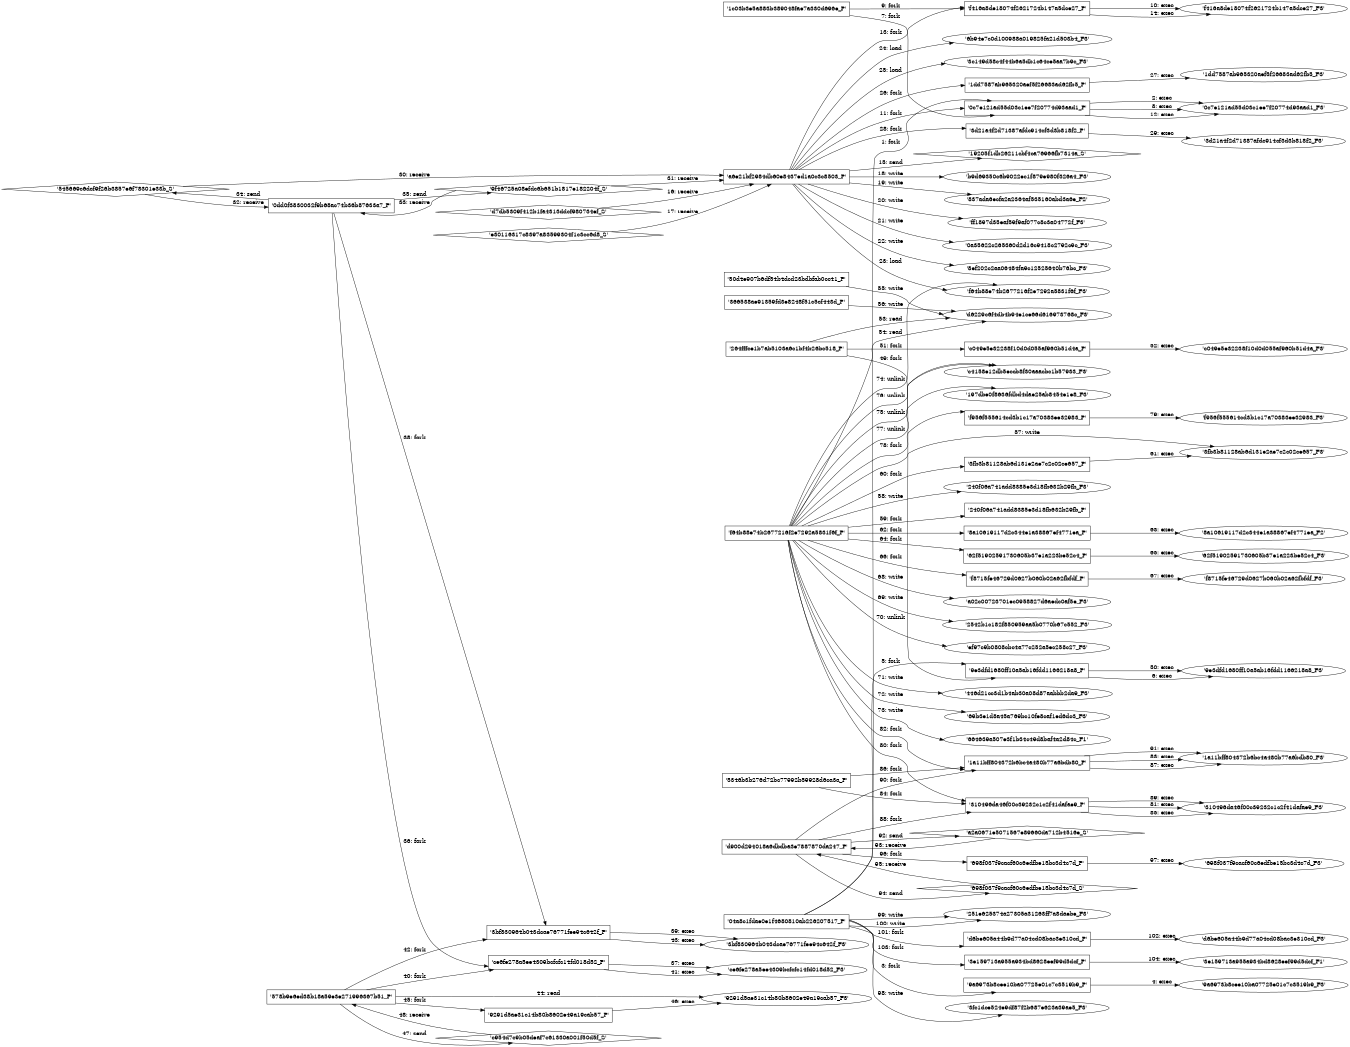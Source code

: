 digraph "D:\Learning\Paper\apt\基于CTI的攻击预警\Dataset\攻击图\ASGfromALLCTI\Cryptomining Campaign Returns Coal and Not Diamond.dot" {
rankdir="LR"
size="9"
fixedsize="false"
splines="true"
nodesep=0.3
ranksep=0
fontsize=10
overlap="scalexy"
engine= "neato"
	"'04a8c1fdae0e1f4680810ab226207517_P'" [node_type=Process shape=box]
	"'0c7e121ad55d03c1ee7f20774d93aad1_P'" [node_type=Process shape=box]
	"'04a8c1fdae0e1f4680810ab226207517_P'" -> "'0c7e121ad55d03c1ee7f20774d93aad1_P'" [label="1: fork"]
	"'0c7e121ad55d03c1ee7f20774d93aad1_P'" [node_type=Process shape=box]
	"'0c7e121ad55d03c1ee7f20774d93aad1_F3'" [node_type=File shape=ellipse]
	"'0c7e121ad55d03c1ee7f20774d93aad1_P'" -> "'0c7e121ad55d03c1ee7f20774d93aad1_F3'" [label="2: exec"]
	"'04a8c1fdae0e1f4680810ab226207517_P'" [node_type=Process shape=box]
	"'9a6973b8cee10ba07725e01c7c3519b9_P'" [node_type=Process shape=box]
	"'04a8c1fdae0e1f4680810ab226207517_P'" -> "'9a6973b8cee10ba07725e01c7c3519b9_P'" [label="3: fork"]
	"'9a6973b8cee10ba07725e01c7c3519b9_P'" [node_type=Process shape=box]
	"'9a6973b8cee10ba07725e01c7c3519b9_F3'" [node_type=File shape=ellipse]
	"'9a6973b8cee10ba07725e01c7c3519b9_P'" -> "'9a6973b8cee10ba07725e01c7c3519b9_F3'" [label="4: exec"]
	"'04a8c1fdae0e1f4680810ab226207517_P'" [node_type=Process shape=box]
	"'9e3dfd1680ff10a5ab16fdd1166218a8_P'" [node_type=Process shape=box]
	"'04a8c1fdae0e1f4680810ab226207517_P'" -> "'9e3dfd1680ff10a5ab16fdd1166218a8_P'" [label="5: fork"]
	"'9e3dfd1680ff10a5ab16fdd1166218a8_P'" [node_type=Process shape=box]
	"'9e3dfd1680ff10a5ab16fdd1166218a8_F3'" [node_type=File shape=ellipse]
	"'9e3dfd1680ff10a5ab16fdd1166218a8_P'" -> "'9e3dfd1680ff10a5ab16fdd1166218a8_F3'" [label="6: exec"]
	"'1c03b3e5a883b389048fae7a330d696e_P'" [node_type=Process shape=box]
	"'0c7e121ad55d03c1ee7f20774d93aad1_P'" [node_type=Process shape=box]
	"'1c03b3e5a883b389048fae7a330d696e_P'" -> "'0c7e121ad55d03c1ee7f20774d93aad1_P'" [label="7: fork"]
	"'0c7e121ad55d03c1ee7f20774d93aad1_P'" [node_type=Process shape=box]
	"'0c7e121ad55d03c1ee7f20774d93aad1_F3'" [node_type=File shape=ellipse]
	"'0c7e121ad55d03c1ee7f20774d93aad1_P'" -> "'0c7e121ad55d03c1ee7f20774d93aad1_F3'" [label="8: exec"]
	"'1c03b3e5a883b389048fae7a330d696e_P'" [node_type=Process shape=box]
	"'f416a8de18074f2621724b147a5dce27_P'" [node_type=Process shape=box]
	"'1c03b3e5a883b389048fae7a330d696e_P'" -> "'f416a8de18074f2621724b147a5dce27_P'" [label="9: fork"]
	"'f416a8de18074f2621724b147a5dce27_P'" [node_type=Process shape=box]
	"'f416a8de18074f2621724b147a5dce27_F3'" [node_type=File shape=ellipse]
	"'f416a8de18074f2621724b147a5dce27_P'" -> "'f416a8de18074f2621724b147a5dce27_F3'" [label="10: exec"]
	"'a6e21bf2984db60e8437ed1a0c3c8503_P'" [node_type=Process shape=box]
	"'0c7e121ad55d03c1ee7f20774d93aad1_P'" [node_type=Process shape=box]
	"'a6e21bf2984db60e8437ed1a0c3c8503_P'" -> "'0c7e121ad55d03c1ee7f20774d93aad1_P'" [label="11: fork"]
	"'0c7e121ad55d03c1ee7f20774d93aad1_P'" [node_type=Process shape=box]
	"'0c7e121ad55d03c1ee7f20774d93aad1_F3'" [node_type=File shape=ellipse]
	"'0c7e121ad55d03c1ee7f20774d93aad1_P'" -> "'0c7e121ad55d03c1ee7f20774d93aad1_F3'" [label="12: exec"]
	"'a6e21bf2984db60e8437ed1a0c3c8503_P'" [node_type=Process shape=box]
	"'f416a8de18074f2621724b147a5dce27_P'" [node_type=Process shape=box]
	"'a6e21bf2984db60e8437ed1a0c3c8503_P'" -> "'f416a8de18074f2621724b147a5dce27_P'" [label="13: fork"]
	"'f416a8de18074f2621724b147a5dce27_P'" [node_type=Process shape=box]
	"'f416a8de18074f2621724b147a5dce27_F3'" [node_type=File shape=ellipse]
	"'f416a8de18074f2621724b147a5dce27_P'" -> "'f416a8de18074f2621724b147a5dce27_F3'" [label="14: exec"]
	"'19205f1db26211cbf4ca76966fb7314a_S'" [node_type=Socket shape=diamond]
	"'a6e21bf2984db60e8437ed1a0c3c8503_P'" [node_type=Process shape=box]
	"'a6e21bf2984db60e8437ed1a0c3c8503_P'" -> "'19205f1db26211cbf4ca76966fb7314a_S'" [label="15: send"]
	"'a6e21bf2984db60e8437ed1a0c3c8503_P'" [node_type=Process shape=box]
	"'d7db5309f412b1fa4313ddcf980734ef_S'" [node_type=Socket shape=diamond]
	"'d7db5309f412b1fa4313ddcf980734ef_S'" -> "'a6e21bf2984db60e8437ed1a0c3c8503_P'" [label="16: receive"]
	"'a6e21bf2984db60e8437ed1a0c3c8503_P'" [node_type=Process shape=box]
	"'e30116317c8397a83599304f1c3cc6d8_S'" [node_type=Socket shape=diamond]
	"'e30116317c8397a83599304f1c3cc6d8_S'" -> "'a6e21bf2984db60e8437ed1a0c3c8503_P'" [label="17: receive"]
	"'b9d69350c6b9022ec1f879e980f326a4_F3'" [node_type=file shape=ellipse]
	"'a6e21bf2984db60e8437ed1a0c3c8503_P'" [node_type=Process shape=box]
	"'a6e21bf2984db60e8437ed1a0c3c8503_P'" -> "'b9d69350c6b9022ec1f879e980f326a4_F3'" [label="18: write"]
	"'837ada6ecfa2a2364af535160abd3a6e_F2'" [node_type=file shape=ellipse]
	"'a6e21bf2984db60e8437ed1a0c3c8503_P'" [node_type=Process shape=box]
	"'a6e21bf2984db60e8437ed1a0c3c8503_P'" -> "'837ada6ecfa2a2364af535160abd3a6e_F2'" [label="19: write"]
	"'ff1897d35eaf59f9af077c8c3a04772f_F3'" [node_type=file shape=ellipse]
	"'a6e21bf2984db60e8437ed1a0c3c8503_P'" [node_type=Process shape=box]
	"'a6e21bf2984db60e8437ed1a0c3c8503_P'" -> "'ff1897d35eaf59f9af077c8c3a04772f_F3'" [label="20: write"]
	"'0a35622c265360d2d16c9418c2792c9c_F3'" [node_type=file shape=ellipse]
	"'a6e21bf2984db60e8437ed1a0c3c8503_P'" [node_type=Process shape=box]
	"'a6e21bf2984db60e8437ed1a0c3c8503_P'" -> "'0a35622c265360d2d16c9418c2792c9c_F3'" [label="21: write"]
	"'8ef202c2aa06484fa9c12525640b76bc_F3'" [node_type=file shape=ellipse]
	"'a6e21bf2984db60e8437ed1a0c3c8503_P'" [node_type=Process shape=box]
	"'a6e21bf2984db60e8437ed1a0c3c8503_P'" -> "'8ef202c2aa06484fa9c12525640b76bc_F3'" [label="22: write"]
	"'f64b88e74b2677216f2e7292a5831f6f_F3'" [node_type=file shape=ellipse]
	"'a6e21bf2984db60e8437ed1a0c3c8503_P'" [node_type=Process shape=box]
	"'a6e21bf2984db60e8437ed1a0c3c8503_P'" -> "'f64b88e74b2677216f2e7292a5831f6f_F3'" [label="23: load"]
	"'6b94e7c0d100988a019825fa21d503b4_F3'" [node_type=file shape=ellipse]
	"'a6e21bf2984db60e8437ed1a0c3c8503_P'" [node_type=Process shape=box]
	"'a6e21bf2984db60e8437ed1a0c3c8503_P'" -> "'6b94e7c0d100988a019825fa21d503b4_F3'" [label="24: load"]
	"'3c149d58c4f44b6a5db1c64ce5aa7b9c_F3'" [node_type=file shape=ellipse]
	"'a6e21bf2984db60e8437ed1a0c3c8503_P'" [node_type=Process shape=box]
	"'a6e21bf2984db60e8437ed1a0c3c8503_P'" -> "'3c149d58c4f44b6a5db1c64ce5aa7b9c_F3'" [label="25: load"]
	"'a6e21bf2984db60e8437ed1a0c3c8503_P'" [node_type=Process shape=box]
	"'1dd7587ab965320aef5f26683ad62fb5_P'" [node_type=Process shape=box]
	"'a6e21bf2984db60e8437ed1a0c3c8503_P'" -> "'1dd7587ab965320aef5f26683ad62fb5_P'" [label="26: fork"]
	"'1dd7587ab965320aef5f26683ad62fb5_P'" [node_type=Process shape=box]
	"'1dd7587ab965320aef5f26683ad62fb5_F3'" [node_type=File shape=ellipse]
	"'1dd7587ab965320aef5f26683ad62fb5_P'" -> "'1dd7587ab965320aef5f26683ad62fb5_F3'" [label="27: exec"]
	"'a6e21bf2984db60e8437ed1a0c3c8503_P'" [node_type=Process shape=box]
	"'3d21a4f2d71387afdc914cf3d3b818f2_P'" [node_type=Process shape=box]
	"'a6e21bf2984db60e8437ed1a0c3c8503_P'" -> "'3d21a4f2d71387afdc914cf3d3b818f2_P'" [label="28: fork"]
	"'3d21a4f2d71387afdc914cf3d3b818f2_P'" [node_type=Process shape=box]
	"'3d21a4f2d71387afdc914cf3d3b818f2_F3'" [node_type=File shape=ellipse]
	"'3d21a4f2d71387afdc914cf3d3b818f2_P'" -> "'3d21a4f2d71387afdc914cf3d3b818f2_F3'" [label="29: exec"]
	"'a6e21bf2984db60e8437ed1a0c3c8503_P'" [node_type=Process shape=box]
	"'545669c6dcf9f26b3857e6f78301e33b_S'" [node_type=Socket shape=diamond]
	"'545669c6dcf9f26b3857e6f78301e33b_S'" -> "'a6e21bf2984db60e8437ed1a0c3c8503_P'" [label="30: receive"]
	"'a6e21bf2984db60e8437ed1a0c3c8503_P'" [node_type=Process shape=box]
	"'9f46725a08efdc6b651b1817e182204f_S'" [node_type=Socket shape=diamond]
	"'9f46725a08efdc6b651b1817e182204f_S'" -> "'a6e21bf2984db60e8437ed1a0c3c8503_P'" [label="31: receive"]
	"'0dd0f3830032f9b68ac74b36b87633a7_P'" [node_type=Process shape=box]
	"'545669c6dcf9f26b3857e6f78301e33b_S'" [node_type=Socket shape=diamond]
	"'545669c6dcf9f26b3857e6f78301e33b_S'" -> "'0dd0f3830032f9b68ac74b36b87633a7_P'" [label="32: receive"]
	"'0dd0f3830032f9b68ac74b36b87633a7_P'" [node_type=Process shape=box]
	"'9f46725a08efdc6b651b1817e182204f_S'" [node_type=Socket shape=diamond]
	"'9f46725a08efdc6b651b1817e182204f_S'" -> "'0dd0f3830032f9b68ac74b36b87633a7_P'" [label="33: receive"]
	"'545669c6dcf9f26b3857e6f78301e33b_S'" [node_type=Socket shape=diamond]
	"'0dd0f3830032f9b68ac74b36b87633a7_P'" [node_type=Process shape=box]
	"'0dd0f3830032f9b68ac74b36b87633a7_P'" -> "'545669c6dcf9f26b3857e6f78301e33b_S'" [label="34: send"]
	"'9f46725a08efdc6b651b1817e182204f_S'" [node_type=Socket shape=diamond]
	"'0dd0f3830032f9b68ac74b36b87633a7_P'" [node_type=Process shape=box]
	"'0dd0f3830032f9b68ac74b36b87633a7_P'" -> "'9f46725a08efdc6b651b1817e182204f_S'" [label="35: send"]
	"'0dd0f3830032f9b68ac74b36b87633a7_P'" [node_type=Process shape=box]
	"'ce6fe278a5ee4309bcfcfc14fd018d52_P'" [node_type=Process shape=box]
	"'0dd0f3830032f9b68ac74b36b87633a7_P'" -> "'ce6fe278a5ee4309bcfcfc14fd018d52_P'" [label="36: fork"]
	"'ce6fe278a5ee4309bcfcfc14fd018d52_P'" [node_type=Process shape=box]
	"'ce6fe278a5ee4309bcfcfc14fd018d52_F3'" [node_type=File shape=ellipse]
	"'ce6fe278a5ee4309bcfcfc14fd018d52_P'" -> "'ce6fe278a5ee4309bcfcfc14fd018d52_F3'" [label="37: exec"]
	"'0dd0f3830032f9b68ac74b36b87633a7_P'" [node_type=Process shape=box]
	"'3bf830964b043dcae76771fee94c642f_P'" [node_type=Process shape=box]
	"'0dd0f3830032f9b68ac74b36b87633a7_P'" -> "'3bf830964b043dcae76771fee94c642f_P'" [label="38: fork"]
	"'3bf830964b043dcae76771fee94c642f_P'" [node_type=Process shape=box]
	"'3bf830964b043dcae76771fee94c642f_F3'" [node_type=File shape=ellipse]
	"'3bf830964b043dcae76771fee94c642f_P'" -> "'3bf830964b043dcae76771fee94c642f_F3'" [label="39: exec"]
	"'578b9e6ed38b18a59e3e271996367b51_P'" [node_type=Process shape=box]
	"'ce6fe278a5ee4309bcfcfc14fd018d52_P'" [node_type=Process shape=box]
	"'578b9e6ed38b18a59e3e271996367b51_P'" -> "'ce6fe278a5ee4309bcfcfc14fd018d52_P'" [label="40: fork"]
	"'ce6fe278a5ee4309bcfcfc14fd018d52_P'" [node_type=Process shape=box]
	"'ce6fe278a5ee4309bcfcfc14fd018d52_F3'" [node_type=File shape=ellipse]
	"'ce6fe278a5ee4309bcfcfc14fd018d52_P'" -> "'ce6fe278a5ee4309bcfcfc14fd018d52_F3'" [label="41: exec"]
	"'578b9e6ed38b18a59e3e271996367b51_P'" [node_type=Process shape=box]
	"'3bf830964b043dcae76771fee94c642f_P'" [node_type=Process shape=box]
	"'578b9e6ed38b18a59e3e271996367b51_P'" -> "'3bf830964b043dcae76771fee94c642f_P'" [label="42: fork"]
	"'3bf830964b043dcae76771fee94c642f_P'" [node_type=Process shape=box]
	"'3bf830964b043dcae76771fee94c642f_F3'" [node_type=File shape=ellipse]
	"'3bf830964b043dcae76771fee94c642f_P'" -> "'3bf830964b043dcae76771fee94c642f_F3'" [label="43: exec"]
	"'9291d5ae31c14b80b8602e49a19cab57_F3'" [node_type=file shape=ellipse]
	"'578b9e6ed38b18a59e3e271996367b51_P'" [node_type=Process shape=box]
	"'578b9e6ed38b18a59e3e271996367b51_P'" -> "'9291d5ae31c14b80b8602e49a19cab57_F3'" [label="44: read"]
	"'578b9e6ed38b18a59e3e271996367b51_P'" [node_type=Process shape=box]
	"'9291d5ae31c14b80b8602e49a19cab57_P'" [node_type=Process shape=box]
	"'578b9e6ed38b18a59e3e271996367b51_P'" -> "'9291d5ae31c14b80b8602e49a19cab57_P'" [label="45: fork"]
	"'9291d5ae31c14b80b8602e49a19cab57_P'" [node_type=Process shape=box]
	"'9291d5ae31c14b80b8602e49a19cab57_F3'" [node_type=File shape=ellipse]
	"'9291d5ae31c14b80b8602e49a19cab57_P'" -> "'9291d5ae31c14b80b8602e49a19cab57_F3'" [label="46: exec"]
	"'c954d7c9b05deaf7c61330a001f50d5f_S'" [node_type=Socket shape=diamond]
	"'578b9e6ed38b18a59e3e271996367b51_P'" [node_type=Process shape=box]
	"'578b9e6ed38b18a59e3e271996367b51_P'" -> "'c954d7c9b05deaf7c61330a001f50d5f_S'" [label="47: send"]
	"'c954d7c9b05deaf7c61330a001f50d5f_S'" -> "'578b9e6ed38b18a59e3e271996367b51_P'" [label="48: receive"]
	"'264fffce1b7ab5103a6c1bf4b26bc518_P'" [node_type=Process shape=box]
	"'9e3dfd1680ff10a5ab16fdd1166218a8_P'" [node_type=Process shape=box]
	"'264fffce1b7ab5103a6c1bf4b26bc518_P'" -> "'9e3dfd1680ff10a5ab16fdd1166218a8_P'" [label="49: fork"]
	"'9e3dfd1680ff10a5ab16fdd1166218a8_P'" [node_type=Process shape=box]
	"'9e3dfd1680ff10a5ab16fdd1166218a8_F3'" [node_type=File shape=ellipse]
	"'9e3dfd1680ff10a5ab16fdd1166218a8_P'" -> "'9e3dfd1680ff10a5ab16fdd1166218a8_F3'" [label="50: exec"]
	"'264fffce1b7ab5103a6c1bf4b26bc518_P'" [node_type=Process shape=box]
	"'c049e5e32238f10d0d055af960b51d4a_P'" [node_type=Process shape=box]
	"'264fffce1b7ab5103a6c1bf4b26bc518_P'" -> "'c049e5e32238f10d0d055af960b51d4a_P'" [label="51: fork"]
	"'c049e5e32238f10d0d055af960b51d4a_P'" [node_type=Process shape=box]
	"'c049e5e32238f10d0d055af960b51d4a_F3'" [node_type=File shape=ellipse]
	"'c049e5e32238f10d0d055af960b51d4a_P'" -> "'c049e5e32238f10d0d055af960b51d4a_F3'" [label="52: exec"]
	"'d6229c6f4db4b94e1ce66d616973768c_F3'" [node_type=file shape=ellipse]
	"'264fffce1b7ab5103a6c1bf4b26bc518_P'" [node_type=Process shape=box]
	"'264fffce1b7ab5103a6c1bf4b26bc518_P'" -> "'d6229c6f4db4b94e1ce66d616973768c_F3'" [label="53: read"]
	"'d6229c6f4db4b94e1ce66d616973768c_F3'" [node_type=file shape=ellipse]
	"'f64b88e74b2677216f2e7292a5831f6f_P'" [node_type=Process shape=box]
	"'f64b88e74b2677216f2e7292a5831f6f_P'" -> "'d6229c6f4db4b94e1ce66d616973768c_F3'" [label="54: read"]
	"'d6229c6f4db4b94e1ce66d616973768c_F3'" [node_type=file shape=ellipse]
	"'50d4e907b6df54b4dcd23bdbfab0cc41_P'" [node_type=Process shape=box]
	"'50d4e907b6df54b4dcd23bdbfab0cc41_P'" -> "'d6229c6f4db4b94e1ce66d616973768c_F3'" [label="55: write"]
	"'d6229c6f4db4b94e1ce66d616973768c_F3'" [node_type=file shape=ellipse]
	"'366538ae91359fd3e8248f51c5cf443d_P'" [node_type=Process shape=box]
	"'366538ae91359fd3e8248f51c5cf443d_P'" -> "'d6229c6f4db4b94e1ce66d616973768c_F3'" [label="56: write"]
	"'3fb3b81128ab6d131e2ae7c2c02ce657_F3'" [node_type=file shape=ellipse]
	"'f64b88e74b2677216f2e7292a5831f6f_P'" [node_type=Process shape=box]
	"'f64b88e74b2677216f2e7292a5831f6f_P'" -> "'3fb3b81128ab6d131e2ae7c2c02ce657_F3'" [label="57: write"]
	"'240f06a741add8385e3d18fb632b29fb_F3'" [node_type=file shape=ellipse]
	"'f64b88e74b2677216f2e7292a5831f6f_P'" [node_type=Process shape=box]
	"'f64b88e74b2677216f2e7292a5831f6f_P'" -> "'240f06a741add8385e3d18fb632b29fb_F3'" [label="58: write"]
	"'f64b88e74b2677216f2e7292a5831f6f_P'" [node_type=Process shape=box]
	"'240f06a741add8385e3d18fb632b29fb_P'" [node_type=Process shape=box]
	"'f64b88e74b2677216f2e7292a5831f6f_P'" -> "'240f06a741add8385e3d18fb632b29fb_P'" [label="59: fork"]
	"'f64b88e74b2677216f2e7292a5831f6f_P'" [node_type=Process shape=box]
	"'3fb3b81128ab6d131e2ae7c2c02ce657_P'" [node_type=Process shape=box]
	"'f64b88e74b2677216f2e7292a5831f6f_P'" -> "'3fb3b81128ab6d131e2ae7c2c02ce657_P'" [label="60: fork"]
	"'3fb3b81128ab6d131e2ae7c2c02ce657_P'" [node_type=Process shape=box]
	"'3fb3b81128ab6d131e2ae7c2c02ce657_F3'" [node_type=File shape=ellipse]
	"'3fb3b81128ab6d131e2ae7c2c02ce657_P'" -> "'3fb3b81128ab6d131e2ae7c2c02ce657_F3'" [label="61: exec"]
	"'f64b88e74b2677216f2e7292a5831f6f_P'" [node_type=Process shape=box]
	"'8a10619117d2c344e1a38867ef4771ea_P'" [node_type=Process shape=box]
	"'f64b88e74b2677216f2e7292a5831f6f_P'" -> "'8a10619117d2c344e1a38867ef4771ea_P'" [label="62: fork"]
	"'8a10619117d2c344e1a38867ef4771ea_P'" [node_type=Process shape=box]
	"'8a10619117d2c344e1a38867ef4771ea_F2'" [node_type=File shape=ellipse]
	"'8a10619117d2c344e1a38867ef4771ea_P'" -> "'8a10619117d2c344e1a38867ef4771ea_F2'" [label="63: exec"]
	"'f64b88e74b2677216f2e7292a5831f6f_P'" [node_type=Process shape=box]
	"'62f51902591730605b37e1a223be52c4_P'" [node_type=Process shape=box]
	"'f64b88e74b2677216f2e7292a5831f6f_P'" -> "'62f51902591730605b37e1a223be52c4_P'" [label="64: fork"]
	"'62f51902591730605b37e1a223be52c4_P'" [node_type=Process shape=box]
	"'62f51902591730605b37e1a223be52c4_F3'" [node_type=File shape=ellipse]
	"'62f51902591730605b37e1a223be52c4_P'" -> "'62f51902591730605b37e1a223be52c4_F3'" [label="65: exec"]
	"'f64b88e74b2677216f2e7292a5831f6f_P'" [node_type=Process shape=box]
	"'f8715fe46729d0627b060b02a62fbfdf_P'" [node_type=Process shape=box]
	"'f64b88e74b2677216f2e7292a5831f6f_P'" -> "'f8715fe46729d0627b060b02a62fbfdf_P'" [label="66: fork"]
	"'f8715fe46729d0627b060b02a62fbfdf_P'" [node_type=Process shape=box]
	"'f8715fe46729d0627b060b02a62fbfdf_F3'" [node_type=File shape=ellipse]
	"'f8715fe46729d0627b060b02a62fbfdf_P'" -> "'f8715fe46729d0627b060b02a62fbfdf_F3'" [label="67: exec"]
	"'a02c00723701ec0958827d6aedc0af5e_F3'" [node_type=file shape=ellipse]
	"'f64b88e74b2677216f2e7292a5831f6f_P'" [node_type=Process shape=box]
	"'f64b88e74b2677216f2e7292a5831f6f_P'" -> "'a02c00723701ec0958827d6aedc0af5e_F3'" [label="68: write"]
	"'2542b1c182f850959aa5b0770b67c552_F3'" [node_type=file shape=ellipse]
	"'f64b88e74b2677216f2e7292a5831f6f_P'" [node_type=Process shape=box]
	"'f64b88e74b2677216f2e7292a5831f6f_P'" -> "'2542b1c182f850959aa5b0770b67c552_F3'" [label="69: write"]
	"'ef97c9b0808cbc4a77c252a5ec258c27_F3'" [node_type=file shape=ellipse]
	"'f64b88e74b2677216f2e7292a5831f6f_P'" [node_type=Process shape=box]
	"'f64b88e74b2677216f2e7292a5831f6f_P'" -> "'ef97c9b0808cbc4a77c252a5ec258c27_F3'" [label="70: unlink"]
	"'446d21cc3d1b4ab30a08d87aabbb2da9_F3'" [node_type=file shape=ellipse]
	"'f64b88e74b2677216f2e7292a5831f6f_P'" [node_type=Process shape=box]
	"'f64b88e74b2677216f2e7292a5831f6f_P'" -> "'446d21cc3d1b4ab30a08d87aabbb2da9_F3'" [label="71: write"]
	"'69b3e1d8a45a769bc10fe8caf1ed6dc3_F3'" [node_type=file shape=ellipse]
	"'f64b88e74b2677216f2e7292a5831f6f_P'" [node_type=Process shape=box]
	"'f64b88e74b2677216f2e7292a5831f6f_P'" -> "'69b3e1d8a45a769bc10fe8caf1ed6dc3_F3'" [label="72: write"]
	"'664639a507e3f1b34c49d8baf4a2d84c_F1'" [node_type=file shape=ellipse]
	"'f64b88e74b2677216f2e7292a5831f6f_P'" [node_type=Process shape=box]
	"'f64b88e74b2677216f2e7292a5831f6f_P'" -> "'664639a507e3f1b34c49d8baf4a2d84c_F1'" [label="73: write"]
	"'f64b88e74b2677216f2e7292a5831f6f_F3'" [node_type=file shape=ellipse]
	"'f64b88e74b2677216f2e7292a5831f6f_P'" [node_type=Process shape=box]
	"'f64b88e74b2677216f2e7292a5831f6f_P'" -> "'f64b88e74b2677216f2e7292a5831f6f_F3'" [label="74: unlink"]
	"'c4158e12db5eccb8f30aaacbc1b57933_F3'" [node_type=file shape=ellipse]
	"'f64b88e74b2677216f2e7292a5831f6f_P'" [node_type=Process shape=box]
	"'f64b88e74b2677216f2e7292a5831f6f_P'" -> "'c4158e12db5eccb8f30aaacbc1b57933_F3'" [label="75: unlink"]
	"'c4158e12db5eccb8f30aaacbc1b57933_F3'" [node_type=file shape=ellipse]
	"'f64b88e74b2677216f2e7292a5831f6f_P'" [node_type=Process shape=box]
	"'f64b88e74b2677216f2e7292a5831f6f_P'" -> "'c4158e12db5eccb8f30aaacbc1b57933_F3'" [label="76: unlink"]
	"'197dbe0f8636fdbd4dae25ab8454e1e8_F3'" [node_type=file shape=ellipse]
	"'f64b88e74b2677216f2e7292a5831f6f_P'" [node_type=Process shape=box]
	"'f64b88e74b2677216f2e7292a5831f6f_P'" -> "'197dbe0f8636fdbd4dae25ab8454e1e8_F3'" [label="77: unlink"]
	"'f64b88e74b2677216f2e7292a5831f6f_P'" [node_type=Process shape=box]
	"'f956f555614cd3b1c17a70383ee32983_P'" [node_type=Process shape=box]
	"'f64b88e74b2677216f2e7292a5831f6f_P'" -> "'f956f555614cd3b1c17a70383ee32983_P'" [label="78: fork"]
	"'f956f555614cd3b1c17a70383ee32983_P'" [node_type=Process shape=box]
	"'f956f555614cd3b1c17a70383ee32983_F3'" [node_type=File shape=ellipse]
	"'f956f555614cd3b1c17a70383ee32983_P'" -> "'f956f555614cd3b1c17a70383ee32983_F3'" [label="79: exec"]
	"'f64b88e74b2677216f2e7292a5831f6f_P'" [node_type=Process shape=box]
	"'310496da46f00c39232c1c2f41dafae9_P'" [node_type=Process shape=box]
	"'f64b88e74b2677216f2e7292a5831f6f_P'" -> "'310496da46f00c39232c1c2f41dafae9_P'" [label="80: fork"]
	"'310496da46f00c39232c1c2f41dafae9_P'" [node_type=Process shape=box]
	"'310496da46f00c39232c1c2f41dafae9_F3'" [node_type=File shape=ellipse]
	"'310496da46f00c39232c1c2f41dafae9_P'" -> "'310496da46f00c39232c1c2f41dafae9_F3'" [label="81: exec"]
	"'f64b88e74b2677216f2e7292a5831f6f_P'" [node_type=Process shape=box]
	"'1a11bff804372b6bc4a480b77a6bdb80_P'" [node_type=Process shape=box]
	"'f64b88e74b2677216f2e7292a5831f6f_P'" -> "'1a11bff804372b6bc4a480b77a6bdb80_P'" [label="82: fork"]
	"'1a11bff804372b6bc4a480b77a6bdb80_P'" [node_type=Process shape=box]
	"'1a11bff804372b6bc4a480b77a6bdb80_F3'" [node_type=File shape=ellipse]
	"'1a11bff804372b6bc4a480b77a6bdb80_P'" -> "'1a11bff804372b6bc4a480b77a6bdb80_F3'" [label="83: exec"]
	"'5346b3b276d72bc77992b59928d6ca3a_P'" [node_type=Process shape=box]
	"'310496da46f00c39232c1c2f41dafae9_P'" [node_type=Process shape=box]
	"'5346b3b276d72bc77992b59928d6ca3a_P'" -> "'310496da46f00c39232c1c2f41dafae9_P'" [label="84: fork"]
	"'310496da46f00c39232c1c2f41dafae9_P'" [node_type=Process shape=box]
	"'310496da46f00c39232c1c2f41dafae9_F3'" [node_type=File shape=ellipse]
	"'310496da46f00c39232c1c2f41dafae9_P'" -> "'310496da46f00c39232c1c2f41dafae9_F3'" [label="85: exec"]
	"'5346b3b276d72bc77992b59928d6ca3a_P'" [node_type=Process shape=box]
	"'1a11bff804372b6bc4a480b77a6bdb80_P'" [node_type=Process shape=box]
	"'5346b3b276d72bc77992b59928d6ca3a_P'" -> "'1a11bff804372b6bc4a480b77a6bdb80_P'" [label="86: fork"]
	"'1a11bff804372b6bc4a480b77a6bdb80_P'" [node_type=Process shape=box]
	"'1a11bff804372b6bc4a480b77a6bdb80_F3'" [node_type=File shape=ellipse]
	"'1a11bff804372b6bc4a480b77a6bdb80_P'" -> "'1a11bff804372b6bc4a480b77a6bdb80_F3'" [label="87: exec"]
	"'d900d294018a6dbdba3e7887870da247_P'" [node_type=Process shape=box]
	"'310496da46f00c39232c1c2f41dafae9_P'" [node_type=Process shape=box]
	"'d900d294018a6dbdba3e7887870da247_P'" -> "'310496da46f00c39232c1c2f41dafae9_P'" [label="88: fork"]
	"'310496da46f00c39232c1c2f41dafae9_P'" [node_type=Process shape=box]
	"'310496da46f00c39232c1c2f41dafae9_F3'" [node_type=File shape=ellipse]
	"'310496da46f00c39232c1c2f41dafae9_P'" -> "'310496da46f00c39232c1c2f41dafae9_F3'" [label="89: exec"]
	"'d900d294018a6dbdba3e7887870da247_P'" [node_type=Process shape=box]
	"'1a11bff804372b6bc4a480b77a6bdb80_P'" [node_type=Process shape=box]
	"'d900d294018a6dbdba3e7887870da247_P'" -> "'1a11bff804372b6bc4a480b77a6bdb80_P'" [label="90: fork"]
	"'1a11bff804372b6bc4a480b77a6bdb80_P'" [node_type=Process shape=box]
	"'1a11bff804372b6bc4a480b77a6bdb80_F3'" [node_type=File shape=ellipse]
	"'1a11bff804372b6bc4a480b77a6bdb80_P'" -> "'1a11bff804372b6bc4a480b77a6bdb80_F3'" [label="91: exec"]
	"'a2a0671e5071567e89660da712b4516e_S'" [node_type=Socket shape=diamond]
	"'d900d294018a6dbdba3e7887870da247_P'" [node_type=Process shape=box]
	"'d900d294018a6dbdba3e7887870da247_P'" -> "'a2a0671e5071567e89660da712b4516e_S'" [label="92: send"]
	"'a2a0671e5071567e89660da712b4516e_S'" -> "'d900d294018a6dbdba3e7887870da247_P'" [label="93: receive"]
	"'698f037f9cacf60c6edfbe15bc3d4c7d_S'" [node_type=Socket shape=diamond]
	"'d900d294018a6dbdba3e7887870da247_P'" [node_type=Process shape=box]
	"'d900d294018a6dbdba3e7887870da247_P'" -> "'698f037f9cacf60c6edfbe15bc3d4c7d_S'" [label="94: send"]
	"'698f037f9cacf60c6edfbe15bc3d4c7d_S'" -> "'d900d294018a6dbdba3e7887870da247_P'" [label="95: receive"]
	"'d900d294018a6dbdba3e7887870da247_P'" [node_type=Process shape=box]
	"'698f037f9cacf60c6edfbe15bc3d4c7d_P'" [node_type=Process shape=box]
	"'d900d294018a6dbdba3e7887870da247_P'" -> "'698f037f9cacf60c6edfbe15bc3d4c7d_P'" [label="96: fork"]
	"'698f037f9cacf60c6edfbe15bc3d4c7d_P'" [node_type=Process shape=box]
	"'698f037f9cacf60c6edfbe15bc3d4c7d_F3'" [node_type=File shape=ellipse]
	"'698f037f9cacf60c6edfbe15bc3d4c7d_P'" -> "'698f037f9cacf60c6edfbe15bc3d4c7d_F3'" [label="97: exec"]
	"'3fc1dce524e9df87f2b687e623a39ae5_F3'" [node_type=file shape=ellipse]
	"'04a8c1fdae0e1f4680810ab226207517_P'" [node_type=Process shape=box]
	"'04a8c1fdae0e1f4680810ab226207517_P'" -> "'3fc1dce524e9df87f2b687e623a39ae5_F3'" [label="98: write"]
	"'251e625374a27305a31263ff7a8daebe_F3'" [node_type=file shape=ellipse]
	"'04a8c1fdae0e1f4680810ab226207517_P'" [node_type=Process shape=box]
	"'04a8c1fdae0e1f4680810ab226207517_P'" -> "'251e625374a27305a31263ff7a8daebe_F3'" [label="99: write"]
	"'251e625374a27305a31263ff7a8daebe_F3'" [node_type=file shape=ellipse]
	"'04a8c1fdae0e1f4680810ab226207517_P'" [node_type=Process shape=box]
	"'04a8c1fdae0e1f4680810ab226207517_P'" -> "'251e625374a27305a31263ff7a8daebe_F3'" [label="100: write"]
	"'04a8c1fdae0e1f4680810ab226207517_P'" [node_type=Process shape=box]
	"'d6be605a44b9d77a04cd08bac3e310cd_P'" [node_type=Process shape=box]
	"'04a8c1fdae0e1f4680810ab226207517_P'" -> "'d6be605a44b9d77a04cd08bac3e310cd_P'" [label="101: fork"]
	"'d6be605a44b9d77a04cd08bac3e310cd_P'" [node_type=Process shape=box]
	"'d6be605a44b9d77a04cd08bac3e310cd_F3'" [node_type=File shape=ellipse]
	"'d6be605a44b9d77a04cd08bac3e310cd_P'" -> "'d6be605a44b9d77a04cd08bac3e310cd_F3'" [label="102: exec"]
	"'04a8c1fdae0e1f4680810ab226207517_P'" [node_type=Process shape=box]
	"'3e159713a955a934bd8628eef99d5dcf_P'" [node_type=Process shape=box]
	"'04a8c1fdae0e1f4680810ab226207517_P'" -> "'3e159713a955a934bd8628eef99d5dcf_P'" [label="103: fork"]
	"'3e159713a955a934bd8628eef99d5dcf_P'" [node_type=Process shape=box]
	"'3e159713a955a934bd8628eef99d5dcf_F1'" [node_type=File shape=ellipse]
	"'3e159713a955a934bd8628eef99d5dcf_P'" -> "'3e159713a955a934bd8628eef99d5dcf_F1'" [label="104: exec"]
}
